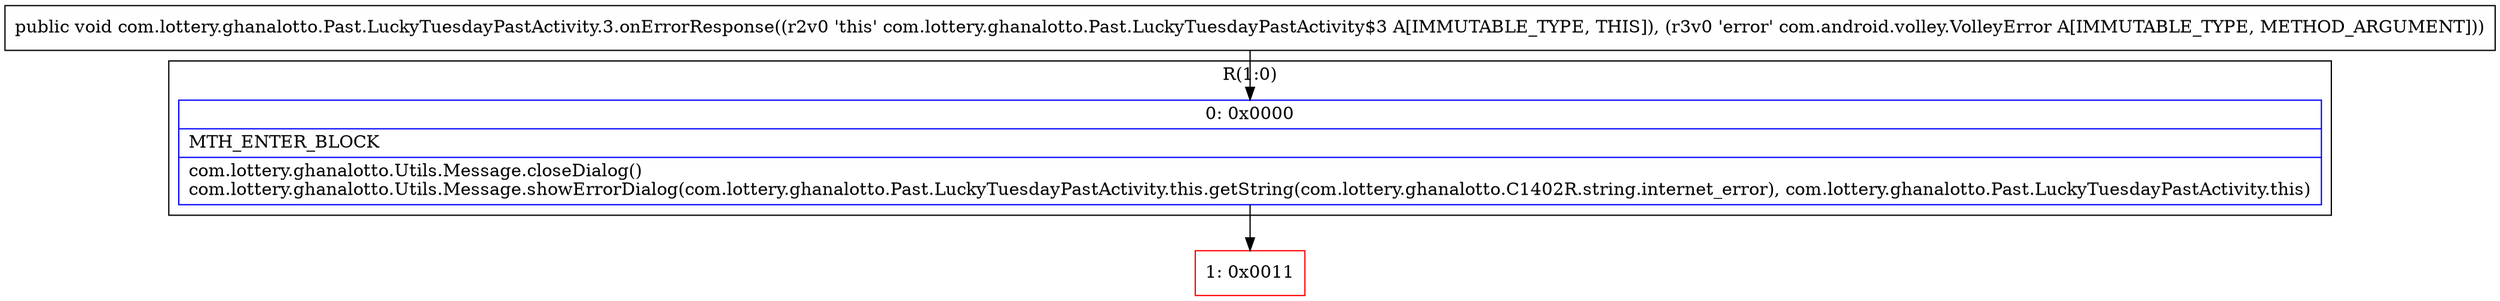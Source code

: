 digraph "CFG forcom.lottery.ghanalotto.Past.LuckyTuesdayPastActivity.3.onErrorResponse(Lcom\/android\/volley\/VolleyError;)V" {
subgraph cluster_Region_1212853542 {
label = "R(1:0)";
node [shape=record,color=blue];
Node_0 [shape=record,label="{0\:\ 0x0000|MTH_ENTER_BLOCK\l|com.lottery.ghanalotto.Utils.Message.closeDialog()\lcom.lottery.ghanalotto.Utils.Message.showErrorDialog(com.lottery.ghanalotto.Past.LuckyTuesdayPastActivity.this.getString(com.lottery.ghanalotto.C1402R.string.internet_error), com.lottery.ghanalotto.Past.LuckyTuesdayPastActivity.this)\l}"];
}
Node_1 [shape=record,color=red,label="{1\:\ 0x0011}"];
MethodNode[shape=record,label="{public void com.lottery.ghanalotto.Past.LuckyTuesdayPastActivity.3.onErrorResponse((r2v0 'this' com.lottery.ghanalotto.Past.LuckyTuesdayPastActivity$3 A[IMMUTABLE_TYPE, THIS]), (r3v0 'error' com.android.volley.VolleyError A[IMMUTABLE_TYPE, METHOD_ARGUMENT])) }"];
MethodNode -> Node_0;
Node_0 -> Node_1;
}

